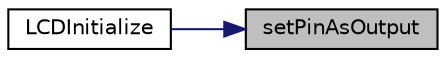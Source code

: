 digraph "setPinAsOutput"
{
 // LATEX_PDF_SIZE
  edge [fontname="Helvetica",fontsize="10",labelfontname="Helvetica",labelfontsize="10"];
  node [fontname="Helvetica",fontsize="10",shape=record];
  rankdir="RL";
  Node0 [label="setPinAsOutput",height=0.2,width=0.4,color="black", fillcolor="grey75", style="filled", fontcolor="black",tooltip="Function sets selected GPIO pin as output."];
  Node0 -> Node1 [dir="back",color="midnightblue",fontsize="10",style="solid",fontname="Helvetica"];
  Node1 [label="LCDInitialize",height=0.2,width=0.4,color="black", fillcolor="white", style="filled",URL="$group___l_c_d_h_d44780_non_blocking_gaccb0e33375f99c7ce3eea8e32781c1ba.html#gaccb0e33375f99c7ce3eea8e32781c1ba",tooltip="Function initializes LCD."];
}
